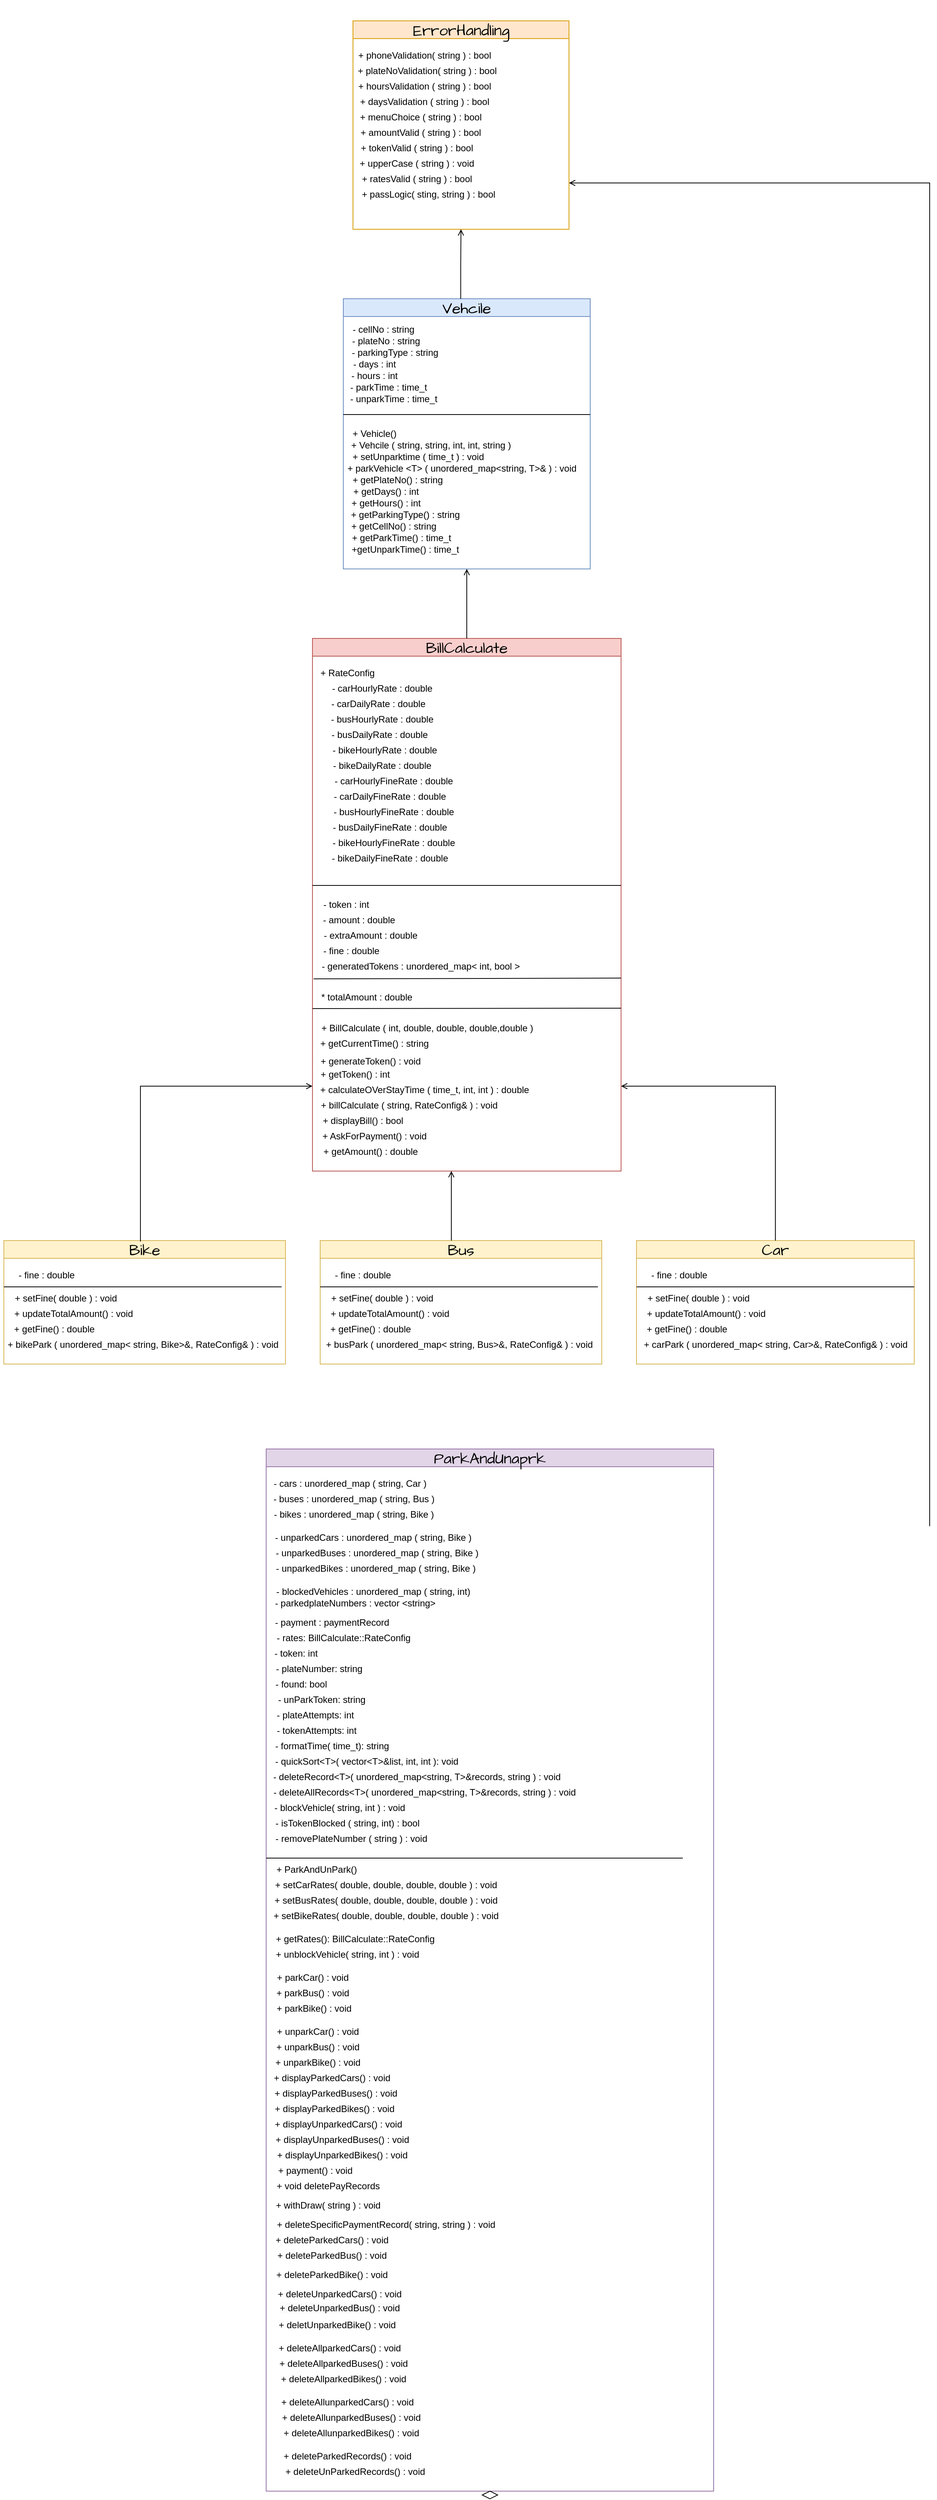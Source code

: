 <mxfile>
    <diagram id="oVIlP2WVnz6kb_MlFQTz" name="Page-1">
        <mxGraphModel dx="2259" dy="1738" grid="1" gridSize="10" guides="1" tooltips="1" connect="1" arrows="1" fold="1" page="1" pageScale="1" pageWidth="850" pageHeight="1100" math="0" shadow="0">
            <root>
                <object label="" id="0">
                    <mxCell/>
                </object>
                <mxCell id="1" parent="0"/>
                <mxCell id="10" value="&lt;h4&gt;&lt;span style=&quot;font-weight: normal;&quot;&gt;Vehcile&lt;/span&gt;&lt;/h4&gt;" style="swimlane;whiteSpace=wrap;html=1;hachureGap=4;fontFamily=Architects Daughter;fontSource=https%3A%2F%2Ffonts.googleapis.com%2Fcss%3Ffamily%3DArchitects%2BDaughter;fontSize=20;fillColor=#dae8fc;strokeColor=#6c8ebf;" parent="1" vertex="1">
                    <mxGeometry x="340" width="320" height="350" as="geometry">
                        <mxRectangle x="340" width="100" height="90" as="alternateBounds"/>
                    </mxGeometry>
                </mxCell>
                <mxCell id="11" value="&amp;nbsp;- cellNo : string" style="text;html=1;align=center;verticalAlign=middle;resizable=0;points=[];autosize=1;strokeColor=none;fillColor=none;" parent="10" vertex="1">
                    <mxGeometry x="-5" y="25" width="110" height="30" as="geometry"/>
                </mxCell>
                <mxCell id="13" value="- plateNo : string" style="text;html=1;align=center;verticalAlign=middle;resizable=0;points=[];autosize=1;strokeColor=none;fillColor=none;" parent="10" vertex="1">
                    <mxGeometry y="40" width="110" height="30" as="geometry"/>
                </mxCell>
                <mxCell id="14" value="&amp;nbsp;- parkingType : string" style="text;html=1;align=center;verticalAlign=middle;resizable=0;points=[];autosize=1;strokeColor=none;fillColor=none;" parent="10" vertex="1">
                    <mxGeometry x="-5" y="55" width="140" height="30" as="geometry"/>
                </mxCell>
                <mxCell id="15" value="- days : int" style="text;html=1;align=center;verticalAlign=middle;resizable=0;points=[];autosize=1;strokeColor=none;fillColor=none;" parent="10" vertex="1">
                    <mxGeometry y="70" width="80" height="30" as="geometry"/>
                </mxCell>
                <mxCell id="16" value="- hours : int" style="text;html=1;align=center;verticalAlign=middle;resizable=0;points=[];autosize=1;strokeColor=none;fillColor=none;" parent="10" vertex="1">
                    <mxGeometry y="85" width="80" height="30" as="geometry"/>
                </mxCell>
                <mxCell id="17" value="- parkTime : time_t&amp;nbsp;" style="text;html=1;align=center;verticalAlign=middle;resizable=0;points=[];autosize=1;strokeColor=none;fillColor=none;" parent="10" vertex="1">
                    <mxGeometry x="-5" y="100" width="130" height="30" as="geometry"/>
                </mxCell>
                <mxCell id="18" value="- unparkTime : time_t" style="text;html=1;align=center;verticalAlign=middle;resizable=0;points=[];autosize=1;strokeColor=none;fillColor=none;" parent="10" vertex="1">
                    <mxGeometry x="-5" y="115" width="140" height="30" as="geometry"/>
                </mxCell>
                <mxCell id="22" value="&amp;nbsp; &amp;nbsp;+ Vehcile ( string, string, int, int, string )&amp;nbsp;" style="text;html=1;align=center;verticalAlign=middle;resizable=0;points=[];autosize=1;strokeColor=none;fillColor=none;" parent="10" vertex="1">
                    <mxGeometry x="-10" y="175" width="240" height="30" as="geometry"/>
                </mxCell>
                <mxCell id="20" value="+ Vehicle()" style="text;html=1;align=center;verticalAlign=middle;resizable=0;points=[];autosize=1;strokeColor=none;fillColor=none;" parent="10" vertex="1">
                    <mxGeometry y="160" width="80" height="30" as="geometry"/>
                </mxCell>
                <mxCell id="24" value="&amp;nbsp; &amp;nbsp; + setUnparktime ( time_t ) : void" style="text;html=1;align=center;verticalAlign=middle;resizable=0;points=[];autosize=1;strokeColor=none;fillColor=none;" vertex="1" parent="10">
                    <mxGeometry x="-15" y="190" width="210" height="30" as="geometry"/>
                </mxCell>
                <mxCell id="25" value="+ parkVehicle &amp;lt;T&amp;gt; ( unordered_map&amp;lt;string, T&amp;gt;&amp;amp; ) : void&amp;nbsp;" style="text;html=1;align=center;verticalAlign=middle;resizable=0;points=[];autosize=1;strokeColor=none;fillColor=none;" vertex="1" parent="10">
                    <mxGeometry x="-5" y="205" width="320" height="30" as="geometry"/>
                </mxCell>
                <mxCell id="26" value="+ getPlateNo() : string" style="text;html=1;align=center;verticalAlign=middle;resizable=0;points=[];autosize=1;strokeColor=none;fillColor=none;" vertex="1" parent="10">
                    <mxGeometry y="220" width="140" height="30" as="geometry"/>
                </mxCell>
                <mxCell id="27" value="+ getDays() : int" style="text;html=1;align=center;verticalAlign=middle;resizable=0;points=[];autosize=1;strokeColor=none;fillColor=none;" vertex="1" parent="10">
                    <mxGeometry y="235" width="110" height="30" as="geometry"/>
                </mxCell>
                <mxCell id="28" value="+ getHours() : int" style="text;html=1;align=center;verticalAlign=middle;resizable=0;points=[];autosize=1;strokeColor=none;fillColor=none;" vertex="1" parent="10">
                    <mxGeometry y="250" width="110" height="30" as="geometry"/>
                </mxCell>
                <mxCell id="29" value="+ getParkingType() : string" style="text;html=1;align=center;verticalAlign=middle;resizable=0;points=[];autosize=1;strokeColor=none;fillColor=none;" vertex="1" parent="10">
                    <mxGeometry y="265" width="160" height="30" as="geometry"/>
                </mxCell>
                <mxCell id="30" value="+ getCellNo() : string" style="text;html=1;align=center;verticalAlign=middle;resizable=0;points=[];autosize=1;strokeColor=none;fillColor=none;" vertex="1" parent="10">
                    <mxGeometry y="280" width="130" height="30" as="geometry"/>
                </mxCell>
                <mxCell id="31" value="+ getParkTime() : time_t" style="text;html=1;align=center;verticalAlign=middle;resizable=0;points=[];autosize=1;strokeColor=none;fillColor=none;" vertex="1" parent="10">
                    <mxGeometry y="295" width="150" height="30" as="geometry"/>
                </mxCell>
                <mxCell id="32" value="+getUnparkTime() : time_t" style="text;html=1;align=center;verticalAlign=middle;resizable=0;points=[];autosize=1;strokeColor=none;fillColor=none;" vertex="1" parent="10">
                    <mxGeometry y="310" width="160" height="30" as="geometry"/>
                </mxCell>
                <mxCell id="23" value="" style="endArrow=none;html=1;" edge="1" parent="1">
                    <mxGeometry width="50" height="50" relative="1" as="geometry">
                        <mxPoint x="340" y="150" as="sourcePoint"/>
                        <mxPoint x="660" y="150" as="targetPoint"/>
                    </mxGeometry>
                </mxCell>
                <mxCell id="53" value="&lt;h4 style=&quot;border-color: var(--border-color); font-family: &amp;quot;Architects Daughter&amp;quot;; font-size: 20px;&quot;&gt;&lt;span style=&quot;border-color: var(--border-color); font-weight: normal;&quot;&gt;BillCalculate&lt;/span&gt;&lt;/h4&gt;" style="swimlane;whiteSpace=wrap;html=1;fillColor=#f8cecc;strokeColor=#b85450;" vertex="1" parent="1">
                    <mxGeometry x="300" y="440" width="400" height="690" as="geometry">
                        <mxRectangle x="300" y="440" width="140" height="30" as="alternateBounds"/>
                    </mxGeometry>
                </mxCell>
                <mxCell id="54" value="+ RateConfig" style="text;html=1;align=center;verticalAlign=middle;resizable=0;points=[];autosize=1;strokeColor=none;fillColor=none;" vertex="1" parent="53">
                    <mxGeometry y="30" width="90" height="30" as="geometry"/>
                </mxCell>
                <mxCell id="55" value="&amp;nbsp; &amp;nbsp;- carHourlyRate : double" style="text;html=1;align=center;verticalAlign=middle;resizable=0;points=[];autosize=1;strokeColor=none;fillColor=none;" vertex="1" parent="53">
                    <mxGeometry x="5" y="50" width="160" height="30" as="geometry"/>
                </mxCell>
                <mxCell id="56" value="- carDailyRate : double" style="text;html=1;align=center;verticalAlign=middle;resizable=0;points=[];autosize=1;strokeColor=none;fillColor=none;" vertex="1" parent="53">
                    <mxGeometry x="10" y="70" width="150" height="30" as="geometry"/>
                </mxCell>
                <mxCell id="58" value="- busHourlyRate : double" style="text;html=1;align=center;verticalAlign=middle;resizable=0;points=[];autosize=1;strokeColor=none;fillColor=none;" vertex="1" parent="53">
                    <mxGeometry x="10" y="90" width="160" height="30" as="geometry"/>
                </mxCell>
                <mxCell id="59" value="&amp;nbsp;- busDailyRate : double" style="text;html=1;align=center;verticalAlign=middle;resizable=0;points=[];autosize=1;strokeColor=none;fillColor=none;" vertex="1" parent="53">
                    <mxGeometry x="10" y="110" width="150" height="30" as="geometry"/>
                </mxCell>
                <mxCell id="60" value="- bikeDailyRate : double" style="text;html=1;align=center;verticalAlign=middle;resizable=0;points=[];autosize=1;strokeColor=none;fillColor=none;" vertex="1" parent="53">
                    <mxGeometry x="15" y="150" width="150" height="30" as="geometry"/>
                </mxCell>
                <mxCell id="61" value="&amp;nbsp; - bikeHourlyRate : double" style="text;html=1;align=center;verticalAlign=middle;resizable=0;points=[];autosize=1;strokeColor=none;fillColor=none;" vertex="1" parent="53">
                    <mxGeometry x="5" y="130" width="170" height="30" as="geometry"/>
                </mxCell>
                <mxCell id="62" value="- carHourlyFineRate : double" style="text;html=1;align=center;verticalAlign=middle;resizable=0;points=[];autosize=1;strokeColor=none;fillColor=none;" vertex="1" parent="53">
                    <mxGeometry x="15" y="170" width="180" height="30" as="geometry"/>
                </mxCell>
                <mxCell id="63" value="- carDailyFineRate : double" style="text;html=1;align=center;verticalAlign=middle;resizable=0;points=[];autosize=1;strokeColor=none;fillColor=none;" vertex="1" parent="53">
                    <mxGeometry x="15" y="190" width="170" height="30" as="geometry"/>
                </mxCell>
                <mxCell id="65" value="- busHourlyFineRate : double" style="text;html=1;align=center;verticalAlign=middle;resizable=0;points=[];autosize=1;strokeColor=none;fillColor=none;" vertex="1" parent="53">
                    <mxGeometry x="15" y="210" width="180" height="30" as="geometry"/>
                </mxCell>
                <mxCell id="66" value="- busDailyFineRate : double" style="text;html=1;align=center;verticalAlign=middle;resizable=0;points=[];autosize=1;strokeColor=none;fillColor=none;" vertex="1" parent="53">
                    <mxGeometry x="15" y="230" width="170" height="30" as="geometry"/>
                </mxCell>
                <mxCell id="67" value="- bikeHourlyFineRate : double" style="text;html=1;align=center;verticalAlign=middle;resizable=0;points=[];autosize=1;strokeColor=none;fillColor=none;" vertex="1" parent="53">
                    <mxGeometry x="15" y="250" width="180" height="30" as="geometry"/>
                </mxCell>
                <mxCell id="68" value="- bikeDailyFineRate : double" style="text;html=1;align=center;verticalAlign=middle;resizable=0;points=[];autosize=1;strokeColor=none;fillColor=none;" vertex="1" parent="53">
                    <mxGeometry x="15" y="270" width="170" height="30" as="geometry"/>
                </mxCell>
                <mxCell id="70" value="&amp;nbsp; - token : int" style="text;html=1;align=center;verticalAlign=middle;resizable=0;points=[];autosize=1;strokeColor=none;fillColor=none;" vertex="1" parent="53">
                    <mxGeometry x="-5" y="330" width="90" height="30" as="geometry"/>
                </mxCell>
                <mxCell id="71" value="- amount : double" style="text;html=1;align=center;verticalAlign=middle;resizable=0;points=[];autosize=1;strokeColor=none;fillColor=none;" vertex="1" parent="53">
                    <mxGeometry y="350" width="120" height="30" as="geometry"/>
                </mxCell>
                <mxCell id="72" value="- extraAmount : double" style="text;html=1;align=center;verticalAlign=middle;resizable=0;points=[];autosize=1;strokeColor=none;fillColor=none;" vertex="1" parent="53">
                    <mxGeometry x="5" y="370" width="140" height="30" as="geometry"/>
                </mxCell>
                <mxCell id="73" value="- fine : double" style="text;html=1;align=center;verticalAlign=middle;resizable=0;points=[];autosize=1;strokeColor=none;fillColor=none;" vertex="1" parent="53">
                    <mxGeometry y="390" width="100" height="30" as="geometry"/>
                </mxCell>
                <mxCell id="74" value="- generatedTokens : unordered_map&amp;lt; int, bool &amp;gt;" style="text;html=1;align=center;verticalAlign=middle;resizable=0;points=[];autosize=1;strokeColor=none;fillColor=none;" vertex="1" parent="53">
                    <mxGeometry y="410" width="280" height="30" as="geometry"/>
                </mxCell>
                <mxCell id="75" value="* totalAmount : double" style="text;html=1;align=center;verticalAlign=middle;resizable=0;points=[];autosize=1;strokeColor=none;fillColor=none;" vertex="1" parent="53">
                    <mxGeometry y="450" width="140" height="30" as="geometry"/>
                </mxCell>
                <mxCell id="78" value="+ BillCalculate ( int, double, double, double,double )&amp;nbsp;" style="text;html=1;align=center;verticalAlign=middle;resizable=0;points=[];autosize=1;strokeColor=none;fillColor=none;" vertex="1" parent="53">
                    <mxGeometry y="490" width="300" height="30" as="geometry"/>
                </mxCell>
                <mxCell id="79" value="+ getCurrentTime() : string" style="text;html=1;align=center;verticalAlign=middle;resizable=0;points=[];autosize=1;strokeColor=none;fillColor=none;" vertex="1" parent="53">
                    <mxGeometry y="510" width="160" height="30" as="geometry"/>
                </mxCell>
                <mxCell id="81" value="&lt;br&gt;+ generateToken() : void" style="text;html=1;align=center;verticalAlign=middle;resizable=0;points=[];autosize=1;strokeColor=none;fillColor=none;" vertex="1" parent="53">
                    <mxGeometry y="520" width="150" height="40" as="geometry"/>
                </mxCell>
                <mxCell id="82" value="+ getToken() : int" style="text;html=1;align=center;verticalAlign=middle;resizable=0;points=[];autosize=1;strokeColor=none;fillColor=none;" vertex="1" parent="53">
                    <mxGeometry y="550" width="110" height="30" as="geometry"/>
                </mxCell>
                <mxCell id="83" value="+ calculateOVerStayTime ( time_t, int, int ) : double" style="text;html=1;align=center;verticalAlign=middle;resizable=0;points=[];autosize=1;strokeColor=none;fillColor=none;" vertex="1" parent="53">
                    <mxGeometry y="570" width="290" height="30" as="geometry"/>
                </mxCell>
                <mxCell id="85" value="+ billCalculate ( string, RateConfig&amp;amp; ) : void" style="text;html=1;align=center;verticalAlign=middle;resizable=0;points=[];autosize=1;strokeColor=none;fillColor=none;" vertex="1" parent="53">
                    <mxGeometry y="590" width="250" height="30" as="geometry"/>
                </mxCell>
                <mxCell id="86" value="+ displayBill() : bool" style="text;html=1;align=center;verticalAlign=middle;resizable=0;points=[];autosize=1;strokeColor=none;fillColor=none;" vertex="1" parent="53">
                    <mxGeometry y="610" width="130" height="30" as="geometry"/>
                </mxCell>
                <mxCell id="87" value="+ AskForPayment() : void" style="text;html=1;align=center;verticalAlign=middle;resizable=0;points=[];autosize=1;strokeColor=none;fillColor=none;" vertex="1" parent="53">
                    <mxGeometry y="630" width="160" height="30" as="geometry"/>
                </mxCell>
                <mxCell id="88" value="+ getAmount() : double" style="text;html=1;align=center;verticalAlign=middle;resizable=0;points=[];autosize=1;strokeColor=none;fillColor=none;" vertex="1" parent="53">
                    <mxGeometry y="650" width="150" height="30" as="geometry"/>
                </mxCell>
                <mxCell id="69" value="" style="endArrow=none;html=1;" edge="1" parent="1">
                    <mxGeometry width="50" height="50" relative="1" as="geometry">
                        <mxPoint x="300" y="760" as="sourcePoint"/>
                        <mxPoint x="700" y="760" as="targetPoint"/>
                    </mxGeometry>
                </mxCell>
                <mxCell id="76" value="" style="endArrow=none;html=1;exitX=0.005;exitY=1.035;exitDx=0;exitDy=0;exitPerimeter=0;" edge="1" parent="1" source="74">
                    <mxGeometry width="50" height="50" relative="1" as="geometry">
                        <mxPoint x="530" y="800" as="sourcePoint"/>
                        <mxPoint x="700" y="880" as="targetPoint"/>
                    </mxGeometry>
                </mxCell>
                <mxCell id="77" value="" style="endArrow=none;html=1;exitX=0.001;exitY=0.982;exitDx=0;exitDy=0;exitPerimeter=0;" edge="1" parent="1" source="75">
                    <mxGeometry width="50" height="50" relative="1" as="geometry">
                        <mxPoint x="530" y="990" as="sourcePoint"/>
                        <mxPoint x="700" y="919" as="targetPoint"/>
                    </mxGeometry>
                </mxCell>
                <mxCell id="127" value="" style="endArrow=open;shadow=0;strokeWidth=1;rounded=0;endFill=1;edgeStyle=elbowEdgeStyle;elbow=vertical;entryX=0.5;entryY=1;entryDx=0;entryDy=0;" edge="1" parent="1" source="53" target="10">
                    <mxGeometry x="0.5" y="41" relative="1" as="geometry">
                        <mxPoint x="470.0" y="380.003" as="sourcePoint"/>
                        <mxPoint x="733.0" y="380.003" as="targetPoint"/>
                        <mxPoint x="-40" y="32" as="offset"/>
                    </mxGeometry>
                </mxCell>
                <mxCell id="128" value="" style="resizable=0;align=left;verticalAlign=bottom;labelBackgroundColor=none;fontSize=12;" connectable="0" vertex="1" parent="127">
                    <mxGeometry x="-1" relative="1" as="geometry">
                        <mxPoint y="4" as="offset"/>
                    </mxGeometry>
                </mxCell>
                <mxCell id="129" value="" style="resizable=0;align=right;verticalAlign=bottom;labelBackgroundColor=none;fontSize=12;" connectable="0" vertex="1" parent="127">
                    <mxGeometry x="1" relative="1" as="geometry">
                        <mxPoint x="-7" y="4" as="offset"/>
                    </mxGeometry>
                </mxCell>
                <mxCell id="131" value="&lt;h4 style=&quot;border-color: var(--border-color); font-family: &amp;quot;Architects Daughter&amp;quot;; font-size: 20px;&quot;&gt;&lt;span style=&quot;border-color: var(--border-color); font-weight: normal;&quot;&gt;Car&lt;/span&gt;&lt;/h4&gt;" style="swimlane;whiteSpace=wrap;html=1;fillColor=#fff2cc;strokeColor=#d6b656;" vertex="1" parent="1">
                    <mxGeometry x="720" y="1220" width="360" height="160" as="geometry">
                        <mxRectangle x="650" y="1240" width="80" height="90" as="alternateBounds"/>
                    </mxGeometry>
                </mxCell>
                <mxCell id="134" value="- fine : double" style="text;html=1;align=center;verticalAlign=middle;resizable=0;points=[];autosize=1;strokeColor=none;fillColor=none;" vertex="1" parent="131">
                    <mxGeometry x="5" y="30" width="100" height="30" as="geometry"/>
                </mxCell>
                <mxCell id="135" value="" style="endArrow=none;html=1;" edge="1" parent="131">
                    <mxGeometry width="50" height="50" relative="1" as="geometry">
                        <mxPoint y="60" as="sourcePoint"/>
                        <mxPoint x="360" y="60" as="targetPoint"/>
                    </mxGeometry>
                </mxCell>
                <mxCell id="136" value="+ setFine( double ) : void" style="text;html=1;align=center;verticalAlign=middle;resizable=0;points=[];autosize=1;strokeColor=none;fillColor=none;" vertex="1" parent="131">
                    <mxGeometry y="60" width="160" height="30" as="geometry"/>
                </mxCell>
                <mxCell id="139" value="+ updateTotalAmount() : void" style="text;html=1;align=center;verticalAlign=middle;resizable=0;points=[];autosize=1;strokeColor=none;fillColor=none;" vertex="1" parent="131">
                    <mxGeometry y="80" width="180" height="30" as="geometry"/>
                </mxCell>
                <mxCell id="140" value="+ getFine() : double" style="text;html=1;align=center;verticalAlign=middle;resizable=0;points=[];autosize=1;strokeColor=none;fillColor=none;" vertex="1" parent="131">
                    <mxGeometry y="100" width="130" height="30" as="geometry"/>
                </mxCell>
                <mxCell id="141" value="+ carPark ( unordered_map&amp;lt; string, Car&amp;gt;&amp;amp;, RateConfig&amp;amp; ) : void" style="text;html=1;align=center;verticalAlign=middle;resizable=0;points=[];autosize=1;strokeColor=none;fillColor=none;" vertex="1" parent="131">
                    <mxGeometry x="-5" y="120" width="370" height="30" as="geometry"/>
                </mxCell>
                <mxCell id="142" value="&lt;h4 style=&quot;border-color: var(--border-color); font-family: &amp;quot;Architects Daughter&amp;quot;; font-size: 20px;&quot;&gt;&lt;span style=&quot;border-color: var(--border-color); font-weight: normal;&quot;&gt;Bike&lt;/span&gt;&lt;/h4&gt;" style="swimlane;whiteSpace=wrap;html=1;fillColor=#fff2cc;strokeColor=#d6b656;" vertex="1" parent="1">
                    <mxGeometry x="-100" y="1220" width="365" height="160" as="geometry">
                        <mxRectangle x="650" y="1240" width="80" height="90" as="alternateBounds"/>
                    </mxGeometry>
                </mxCell>
                <mxCell id="143" value="- fine : double" style="text;html=1;align=center;verticalAlign=middle;resizable=0;points=[];autosize=1;strokeColor=none;fillColor=none;" vertex="1" parent="142">
                    <mxGeometry x="5" y="30" width="100" height="30" as="geometry"/>
                </mxCell>
                <mxCell id="144" value="" style="endArrow=none;html=1;" edge="1" parent="142">
                    <mxGeometry width="50" height="50" relative="1" as="geometry">
                        <mxPoint y="60" as="sourcePoint"/>
                        <mxPoint x="360" y="60" as="targetPoint"/>
                    </mxGeometry>
                </mxCell>
                <mxCell id="145" value="+ setFine( double ) : void" style="text;html=1;align=center;verticalAlign=middle;resizable=0;points=[];autosize=1;strokeColor=none;fillColor=none;" vertex="1" parent="142">
                    <mxGeometry y="60" width="160" height="30" as="geometry"/>
                </mxCell>
                <mxCell id="146" value="+ updateTotalAmount() : void" style="text;html=1;align=center;verticalAlign=middle;resizable=0;points=[];autosize=1;strokeColor=none;fillColor=none;" vertex="1" parent="142">
                    <mxGeometry y="80" width="180" height="30" as="geometry"/>
                </mxCell>
                <mxCell id="147" value="+ getFine() : double" style="text;html=1;align=center;verticalAlign=middle;resizable=0;points=[];autosize=1;strokeColor=none;fillColor=none;" vertex="1" parent="142">
                    <mxGeometry y="100" width="130" height="30" as="geometry"/>
                </mxCell>
                <mxCell id="148" value="+ bikePark ( unordered_map&amp;lt; string, Bike&amp;gt;&amp;amp;, RateConfig&amp;amp; ) : void" style="text;html=1;align=center;verticalAlign=middle;resizable=0;points=[];autosize=1;strokeColor=none;fillColor=none;" vertex="1" parent="142">
                    <mxGeometry x="-5" y="120" width="370" height="30" as="geometry"/>
                </mxCell>
                <mxCell id="149" value="&lt;h4 style=&quot;border-color: var(--border-color); font-family: &amp;quot;Architects Daughter&amp;quot;; font-size: 20px;&quot;&gt;&lt;span style=&quot;border-color: var(--border-color); font-weight: normal;&quot;&gt;Bus&lt;/span&gt;&lt;/h4&gt;" style="swimlane;whiteSpace=wrap;html=1;fillColor=#fff2cc;strokeColor=#d6b656;" vertex="1" parent="1">
                    <mxGeometry x="310" y="1220" width="365" height="160" as="geometry">
                        <mxRectangle x="650" y="1240" width="80" height="90" as="alternateBounds"/>
                    </mxGeometry>
                </mxCell>
                <mxCell id="150" value="- fine : double" style="text;html=1;align=center;verticalAlign=middle;resizable=0;points=[];autosize=1;strokeColor=none;fillColor=none;" vertex="1" parent="149">
                    <mxGeometry x="5" y="30" width="100" height="30" as="geometry"/>
                </mxCell>
                <mxCell id="151" value="" style="endArrow=none;html=1;" edge="1" parent="149">
                    <mxGeometry width="50" height="50" relative="1" as="geometry">
                        <mxPoint y="60" as="sourcePoint"/>
                        <mxPoint x="360" y="60" as="targetPoint"/>
                    </mxGeometry>
                </mxCell>
                <mxCell id="152" value="+ setFine( double ) : void" style="text;html=1;align=center;verticalAlign=middle;resizable=0;points=[];autosize=1;strokeColor=none;fillColor=none;" vertex="1" parent="149">
                    <mxGeometry y="60" width="160" height="30" as="geometry"/>
                </mxCell>
                <mxCell id="153" value="+ updateTotalAmount() : void" style="text;html=1;align=center;verticalAlign=middle;resizable=0;points=[];autosize=1;strokeColor=none;fillColor=none;" vertex="1" parent="149">
                    <mxGeometry y="80" width="180" height="30" as="geometry"/>
                </mxCell>
                <mxCell id="154" value="+ getFine() : double" style="text;html=1;align=center;verticalAlign=middle;resizable=0;points=[];autosize=1;strokeColor=none;fillColor=none;" vertex="1" parent="149">
                    <mxGeometry y="100" width="130" height="30" as="geometry"/>
                </mxCell>
                <mxCell id="155" value="+ busPark ( unordered_map&amp;lt; string, Bus&amp;gt;&amp;amp;, RateConfig&amp;amp; ) : void" style="text;html=1;align=center;verticalAlign=middle;resizable=0;points=[];autosize=1;strokeColor=none;fillColor=none;" vertex="1" parent="149">
                    <mxGeometry x="-5" y="120" width="370" height="30" as="geometry"/>
                </mxCell>
                <mxCell id="156" value="" style="endArrow=open;shadow=0;strokeWidth=1;rounded=0;endFill=1;edgeStyle=elbowEdgeStyle;elbow=vertical;exitX=0.5;exitY=0;exitDx=0;exitDy=0;" edge="1" parent="1" source="131">
                    <mxGeometry x="0.5" y="41" relative="1" as="geometry">
                        <mxPoint x="780" y="1140" as="sourcePoint"/>
                        <mxPoint x="700" y="1020" as="targetPoint"/>
                        <mxPoint x="-40" y="32" as="offset"/>
                        <Array as="points">
                            <mxPoint x="820" y="1020"/>
                        </Array>
                    </mxGeometry>
                </mxCell>
                <mxCell id="157" value="" style="resizable=0;align=left;verticalAlign=bottom;labelBackgroundColor=none;fontSize=12;" connectable="0" vertex="1" parent="156">
                    <mxGeometry x="-1" relative="1" as="geometry">
                        <mxPoint y="4" as="offset"/>
                    </mxGeometry>
                </mxCell>
                <mxCell id="158" value="" style="resizable=0;align=right;verticalAlign=bottom;labelBackgroundColor=none;fontSize=12;" connectable="0" vertex="1" parent="156">
                    <mxGeometry x="1" relative="1" as="geometry">
                        <mxPoint x="-7" y="4" as="offset"/>
                    </mxGeometry>
                </mxCell>
                <mxCell id="159" value="" style="endArrow=open;shadow=0;strokeWidth=1;rounded=0;endFill=1;edgeStyle=elbowEdgeStyle;elbow=vertical;entryX=0;entryY=0.333;entryDx=0;entryDy=0;entryPerimeter=0;exitX=0.485;exitY=0.008;exitDx=0;exitDy=0;exitPerimeter=0;" edge="1" parent="1" source="142" target="83">
                    <mxGeometry x="0.5" y="41" relative="1" as="geometry">
                        <mxPoint x="82.16" y="1120" as="sourcePoint"/>
                        <mxPoint x="200" y="1020" as="targetPoint"/>
                        <mxPoint x="-40" y="32" as="offset"/>
                        <Array as="points">
                            <mxPoint x="80" y="1020"/>
                        </Array>
                    </mxGeometry>
                </mxCell>
                <mxCell id="160" value="" style="resizable=0;align=left;verticalAlign=bottom;labelBackgroundColor=none;fontSize=12;" connectable="0" vertex="1" parent="159">
                    <mxGeometry x="-1" relative="1" as="geometry">
                        <mxPoint y="4" as="offset"/>
                    </mxGeometry>
                </mxCell>
                <mxCell id="161" value="" style="resizable=0;align=right;verticalAlign=bottom;labelBackgroundColor=none;fontSize=12;" connectable="0" vertex="1" parent="159">
                    <mxGeometry x="1" relative="1" as="geometry">
                        <mxPoint x="-7" y="4" as="offset"/>
                    </mxGeometry>
                </mxCell>
                <mxCell id="162" value="" style="endArrow=open;shadow=0;strokeWidth=1;rounded=0;endFill=1;edgeStyle=elbowEdgeStyle;elbow=vertical;entryX=0.5;entryY=1;entryDx=0;entryDy=0;" edge="1" parent="1">
                    <mxGeometry x="0.5" y="41" relative="1" as="geometry">
                        <mxPoint x="480" y="1220" as="sourcePoint"/>
                        <mxPoint x="480" y="1130" as="targetPoint"/>
                        <mxPoint x="-40" y="32" as="offset"/>
                    </mxGeometry>
                </mxCell>
                <mxCell id="163" value="" style="resizable=0;align=left;verticalAlign=bottom;labelBackgroundColor=none;fontSize=12;" connectable="0" vertex="1" parent="162">
                    <mxGeometry x="-1" relative="1" as="geometry">
                        <mxPoint y="4" as="offset"/>
                    </mxGeometry>
                </mxCell>
                <mxCell id="164" value="" style="resizable=0;align=right;verticalAlign=bottom;labelBackgroundColor=none;fontSize=12;" connectable="0" vertex="1" parent="162">
                    <mxGeometry x="1" relative="1" as="geometry">
                        <mxPoint x="-7" y="4" as="offset"/>
                    </mxGeometry>
                </mxCell>
                <mxCell id="165" value="&lt;h4 style=&quot;border-color: var(--border-color); font-family: &amp;quot;Architects Daughter&amp;quot;; font-size: 20px;&quot;&gt;&lt;span style=&quot;border-color: var(--border-color); font-weight: normal;&quot;&gt;ErrorHandling&lt;/span&gt;&lt;/h4&gt;" style="swimlane;whiteSpace=wrap;html=1;fillColor=#ffe6cc;strokeColor=#d79b00;" vertex="1" parent="1">
                    <mxGeometry x="352.5" y="-360" width="280" height="270" as="geometry"/>
                </mxCell>
                <mxCell id="169" value="+ phoneValidation( string ) : bool" style="text;html=1;align=center;verticalAlign=middle;resizable=0;points=[];autosize=1;strokeColor=none;fillColor=none;" vertex="1" parent="165">
                    <mxGeometry x="-7.5" y="30" width="200" height="30" as="geometry"/>
                </mxCell>
                <mxCell id="170" value="+ plateNoValidation( string ) : bool&amp;nbsp;" style="text;html=1;align=center;verticalAlign=middle;resizable=0;points=[];autosize=1;strokeColor=none;fillColor=none;" vertex="1" parent="165">
                    <mxGeometry x="-7.5" y="50" width="210" height="30" as="geometry"/>
                </mxCell>
                <mxCell id="171" value="+ hoursValidation ( string ) : bool" style="text;html=1;align=center;verticalAlign=middle;resizable=0;points=[];autosize=1;strokeColor=none;fillColor=none;" vertex="1" parent="165">
                    <mxGeometry x="-7.5" y="70" width="200" height="30" as="geometry"/>
                </mxCell>
                <mxCell id="172" value="+ daysValidation ( string ) : bool" style="text;html=1;align=center;verticalAlign=middle;resizable=0;points=[];autosize=1;strokeColor=none;fillColor=none;" vertex="1" parent="165">
                    <mxGeometry x="-2.5" y="90" width="190" height="30" as="geometry"/>
                </mxCell>
                <mxCell id="173" value="+ menuChoice ( string ) : bool" style="text;html=1;align=center;verticalAlign=middle;resizable=0;points=[];autosize=1;strokeColor=none;fillColor=none;" vertex="1" parent="165">
                    <mxGeometry x="-2.5" y="110" width="180" height="30" as="geometry"/>
                </mxCell>
                <mxCell id="174" value="+ amountValid ( string ) : bool" style="text;html=1;align=center;verticalAlign=middle;resizable=0;points=[];autosize=1;strokeColor=none;fillColor=none;" vertex="1" parent="165">
                    <mxGeometry x="-2.5" y="130" width="180" height="30" as="geometry"/>
                </mxCell>
                <mxCell id="175" value="+ tokenValid ( string ) : bool" style="text;html=1;align=center;verticalAlign=middle;resizable=0;points=[];autosize=1;strokeColor=none;fillColor=none;" vertex="1" parent="165">
                    <mxGeometry x="-2.5" y="150" width="170" height="30" as="geometry"/>
                </mxCell>
                <mxCell id="176" value="+ upperCase ( string ) : void" style="text;html=1;align=center;verticalAlign=middle;resizable=0;points=[];autosize=1;strokeColor=none;fillColor=none;" vertex="1" parent="165">
                    <mxGeometry x="-2.5" y="170" width="170" height="30" as="geometry"/>
                </mxCell>
                <mxCell id="177" value="+ ratesValid ( string ) : bool" style="text;html=1;align=center;verticalAlign=middle;resizable=0;points=[];autosize=1;strokeColor=none;fillColor=none;" vertex="1" parent="165">
                    <mxGeometry x="-2.5" y="190" width="170" height="30" as="geometry"/>
                </mxCell>
                <mxCell id="178" value="+ passLogic( sting, string ) : bool" style="text;html=1;align=center;verticalAlign=middle;resizable=0;points=[];autosize=1;strokeColor=none;fillColor=none;" vertex="1" parent="165">
                    <mxGeometry x="-2.5" y="210" width="200" height="30" as="geometry"/>
                </mxCell>
                <mxCell id="166" value="" style="endArrow=open;shadow=0;strokeWidth=1;rounded=0;endFill=1;edgeStyle=elbowEdgeStyle;elbow=vertical;entryX=0.5;entryY=1;entryDx=0;entryDy=0;" edge="1" parent="1" target="165">
                    <mxGeometry x="0.5" y="41" relative="1" as="geometry">
                        <mxPoint x="492.16" as="sourcePoint"/>
                        <mxPoint x="492" y="-140" as="targetPoint"/>
                        <mxPoint x="-40" y="32" as="offset"/>
                    </mxGeometry>
                </mxCell>
                <mxCell id="167" value="" style="resizable=0;align=left;verticalAlign=bottom;labelBackgroundColor=none;fontSize=12;" connectable="0" vertex="1" parent="166">
                    <mxGeometry x="-1" relative="1" as="geometry">
                        <mxPoint y="4" as="offset"/>
                    </mxGeometry>
                </mxCell>
                <mxCell id="168" value="" style="resizable=0;align=right;verticalAlign=bottom;labelBackgroundColor=none;fontSize=12;" connectable="0" vertex="1" parent="166">
                    <mxGeometry x="1" relative="1" as="geometry">
                        <mxPoint x="-7" y="4" as="offset"/>
                    </mxGeometry>
                </mxCell>
                <mxCell id="179" value="&lt;h4 style=&quot;border-color: var(--border-color); font-family: &amp;quot;Architects Daughter&amp;quot;; font-size: 20px;&quot;&gt;&lt;span style=&quot;font-weight: 400;&quot;&gt;ParkAndUnaprk&lt;/span&gt;&lt;/h4&gt;" style="swimlane;whiteSpace=wrap;html=1;fillColor=#e1d5e7;strokeColor=#9673a6;" vertex="1" parent="1">
                    <mxGeometry x="240" y="1490" width="580" height="1350" as="geometry"/>
                </mxCell>
                <mxCell id="180" value="- cars : unordered_map ( string, Car )&amp;nbsp;" style="text;html=1;align=center;verticalAlign=middle;resizable=0;points=[];autosize=1;strokeColor=none;fillColor=none;" vertex="1" parent="179">
                    <mxGeometry y="30" width="220" height="30" as="geometry"/>
                </mxCell>
                <mxCell id="181" value="- buses : unordered_map ( string, Bus )&amp;nbsp;" style="text;html=1;align=center;verticalAlign=middle;resizable=0;points=[];autosize=1;strokeColor=none;fillColor=none;" vertex="1" parent="179">
                    <mxGeometry x="-5" y="50" width="240" height="30" as="geometry"/>
                </mxCell>
                <mxCell id="182" value="- bikes : unordered_map ( string, Bike )&amp;nbsp;" style="text;html=1;align=center;verticalAlign=middle;resizable=0;points=[];autosize=1;strokeColor=none;fillColor=none;" vertex="1" parent="179">
                    <mxGeometry y="70" width="230" height="30" as="geometry"/>
                </mxCell>
                <mxCell id="183" value="- unparkedCars : unordered_map ( string, Bike )&amp;nbsp;" style="text;html=1;align=center;verticalAlign=middle;resizable=0;points=[];autosize=1;strokeColor=none;fillColor=none;" vertex="1" parent="179">
                    <mxGeometry y="100" width="280" height="30" as="geometry"/>
                </mxCell>
                <mxCell id="184" value="&amp;nbsp; &amp;nbsp;- unparkedBuses : unordered_map ( string, Bike )&amp;nbsp;" style="text;html=1;align=center;verticalAlign=middle;resizable=0;points=[];autosize=1;strokeColor=none;fillColor=none;" vertex="1" parent="179">
                    <mxGeometry x="-10" y="120" width="300" height="30" as="geometry"/>
                </mxCell>
                <mxCell id="185" value="&amp;nbsp; - unparkedBikes : unordered_map ( string, Bike )&amp;nbsp;" style="text;html=1;align=center;verticalAlign=middle;resizable=0;points=[];autosize=1;strokeColor=none;fillColor=none;" vertex="1" parent="179">
                    <mxGeometry x="-5" y="140" width="290" height="30" as="geometry"/>
                </mxCell>
                <mxCell id="186" value="- blockedVehicles : unordered_map ( string, int)&amp;nbsp;" style="text;html=1;align=center;verticalAlign=middle;resizable=0;points=[];autosize=1;strokeColor=none;fillColor=none;" vertex="1" parent="179">
                    <mxGeometry y="170" width="280" height="30" as="geometry"/>
                </mxCell>
                <mxCell id="187" value="- parkedplateNumbers : vector &amp;lt;string&amp;gt;&lt;br&gt;" style="text;html=1;align=center;verticalAlign=middle;resizable=0;points=[];autosize=1;strokeColor=none;fillColor=none;" vertex="1" parent="179">
                    <mxGeometry y="185" width="230" height="30" as="geometry"/>
                </mxCell>
                <mxCell id="188" value="- payment : paymentRecord" style="text;html=1;align=center;verticalAlign=middle;resizable=0;points=[];autosize=1;strokeColor=none;fillColor=none;" vertex="1" parent="179">
                    <mxGeometry y="210" width="170" height="30" as="geometry"/>
                </mxCell>
                <mxCell id="189" value="- rates: BillCalculate::RateConfig " style="text;html=1;align=center;verticalAlign=middle;resizable=0;points=[];autosize=1;strokeColor=none;fillColor=none;" vertex="1" parent="179">
                    <mxGeometry y="230" width="200" height="30" as="geometry"/>
                </mxCell>
                <mxCell id="190" value="- token: int&amp;nbsp;" style="text;html=1;align=center;verticalAlign=middle;resizable=0;points=[];autosize=1;strokeColor=none;fillColor=none;" vertex="1" parent="179">
                    <mxGeometry y="250" width="80" height="30" as="geometry"/>
                </mxCell>
                <mxCell id="191" value="&amp;nbsp; - plateNumber: string " style="text;html=1;align=center;verticalAlign=middle;resizable=0;points=[];autosize=1;strokeColor=none;fillColor=none;" vertex="1" parent="179">
                    <mxGeometry x="-5" y="270" width="140" height="30" as="geometry"/>
                </mxCell>
                <mxCell id="192" value="- found: bool " style="text;html=1;align=center;verticalAlign=middle;resizable=0;points=[];autosize=1;strokeColor=none;fillColor=none;" vertex="1" parent="179">
                    <mxGeometry y="290" width="90" height="30" as="geometry"/>
                </mxCell>
                <mxCell id="193" value="&amp;nbsp;- unParkToken: string " style="text;html=1;align=center;verticalAlign=middle;resizable=0;points=[];autosize=1;strokeColor=none;fillColor=none;" vertex="1" parent="179">
                    <mxGeometry y="310" width="140" height="30" as="geometry"/>
                </mxCell>
                <mxCell id="194" value="&amp;nbsp; - plateAttempts: int" style="text;html=1;align=center;verticalAlign=middle;resizable=0;points=[];autosize=1;strokeColor=none;fillColor=none;" vertex="1" parent="179">
                    <mxGeometry x="-5" y="330" width="130" height="30" as="geometry"/>
                </mxCell>
                <mxCell id="195" value="- tokenAttempts: int  " style="text;html=1;align=center;verticalAlign=middle;resizable=0;points=[];autosize=1;strokeColor=none;fillColor=none;" vertex="1" parent="179">
                    <mxGeometry y="350" width="130" height="30" as="geometry"/>
                </mxCell>
                <mxCell id="197" value="- formatTime( time_t): string" style="text;html=1;align=center;verticalAlign=middle;resizable=0;points=[];autosize=1;strokeColor=none;fillColor=none;" vertex="1" parent="179">
                    <mxGeometry y="370" width="170" height="30" as="geometry"/>
                </mxCell>
                <mxCell id="198" value="- quickSort&amp;lt;T&amp;gt;( vector&amp;lt;T&amp;gt;&amp;amp;list, int, int ): void" style="text;html=1;align=center;verticalAlign=middle;resizable=0;points=[];autosize=1;strokeColor=none;fillColor=none;" vertex="1" parent="179">
                    <mxGeometry y="390" width="260" height="30" as="geometry"/>
                </mxCell>
                <mxCell id="200" value="- deleteRecord&amp;lt;T&amp;gt;( unordered_map&amp;lt;string, T&amp;gt;&amp;amp;records, string ) : void" style="text;html=1;align=center;verticalAlign=middle;resizable=0;points=[];autosize=1;strokeColor=none;fillColor=none;" vertex="1" parent="179">
                    <mxGeometry x="-5" y="410" width="400" height="30" as="geometry"/>
                </mxCell>
                <mxCell id="201" value="- deleteAllRecords&amp;lt;T&amp;gt;( unordered_map&amp;lt;string, T&amp;gt;&amp;amp;records, string ) : void" style="text;html=1;align=center;verticalAlign=middle;resizable=0;points=[];autosize=1;strokeColor=none;fillColor=none;" vertex="1" parent="179">
                    <mxGeometry x="-5" y="430" width="420" height="30" as="geometry"/>
                </mxCell>
                <mxCell id="202" value="- blockVehicle( string, int ) : void" style="text;html=1;align=center;verticalAlign=middle;resizable=0;points=[];autosize=1;strokeColor=none;fillColor=none;" vertex="1" parent="179">
                    <mxGeometry y="450" width="190" height="30" as="geometry"/>
                </mxCell>
                <mxCell id="203" value="- isTokenBlocked ( string, int) : bool" style="text;html=1;align=center;verticalAlign=middle;resizable=0;points=[];autosize=1;strokeColor=none;fillColor=none;" vertex="1" parent="179">
                    <mxGeometry y="470" width="210" height="30" as="geometry"/>
                </mxCell>
                <mxCell id="204" value="- removePlateNumber ( string ) : void" style="text;html=1;align=center;verticalAlign=middle;resizable=0;points=[];autosize=1;strokeColor=none;fillColor=none;" vertex="1" parent="179">
                    <mxGeometry y="490" width="220" height="30" as="geometry"/>
                </mxCell>
                <mxCell id="206" value="+ ParkAndUnPark()" style="text;html=1;align=center;verticalAlign=middle;resizable=0;points=[];autosize=1;strokeColor=none;fillColor=none;" vertex="1" parent="179">
                    <mxGeometry y="530" width="130" height="30" as="geometry"/>
                </mxCell>
                <mxCell id="207" value="+ setCarRates( double, double, double, double ) : void" style="text;html=1;align=center;verticalAlign=middle;resizable=0;points=[];autosize=1;strokeColor=none;fillColor=none;" vertex="1" parent="179">
                    <mxGeometry y="550" width="310" height="30" as="geometry"/>
                </mxCell>
                <mxCell id="208" value="+ setBusRates( double, double, double, double ) : void" style="text;html=1;align=center;verticalAlign=middle;resizable=0;points=[];autosize=1;strokeColor=none;fillColor=none;" vertex="1" parent="179">
                    <mxGeometry y="570" width="310" height="30" as="geometry"/>
                </mxCell>
                <mxCell id="209" value="+ setBikeRates( double, double, double, double ) : void" style="text;html=1;align=center;verticalAlign=middle;resizable=0;points=[];autosize=1;strokeColor=none;fillColor=none;" vertex="1" parent="179">
                    <mxGeometry x="-5" y="590" width="320" height="30" as="geometry"/>
                </mxCell>
                <mxCell id="210" value="+ getRates(): BillCalculate::RateConfig" style="text;html=1;align=center;verticalAlign=middle;resizable=0;points=[];autosize=1;strokeColor=none;fillColor=none;" vertex="1" parent="179">
                    <mxGeometry y="620" width="230" height="30" as="geometry"/>
                </mxCell>
                <mxCell id="211" value="+ unblockVehicle( string, int ) : void" style="text;html=1;align=center;verticalAlign=middle;resizable=0;points=[];autosize=1;strokeColor=none;fillColor=none;" vertex="1" parent="179">
                    <mxGeometry y="640" width="210" height="30" as="geometry"/>
                </mxCell>
                <mxCell id="212" value="+ parkCar() : void" style="text;html=1;align=center;verticalAlign=middle;resizable=0;points=[];autosize=1;strokeColor=none;fillColor=none;" vertex="1" parent="179">
                    <mxGeometry y="670" width="120" height="30" as="geometry"/>
                </mxCell>
                <mxCell id="213" value="+ parkBus() : void" style="text;html=1;align=center;verticalAlign=middle;resizable=0;points=[];autosize=1;strokeColor=none;fillColor=none;" vertex="1" parent="179">
                    <mxGeometry y="690" width="120" height="30" as="geometry"/>
                </mxCell>
                <mxCell id="214" value="&amp;nbsp;+ parkBike() : void" style="text;html=1;align=center;verticalAlign=middle;resizable=0;points=[];autosize=1;strokeColor=none;fillColor=none;" vertex="1" parent="179">
                    <mxGeometry y="710" width="120" height="30" as="geometry"/>
                </mxCell>
                <mxCell id="215" value="&amp;nbsp;+ unparkCar() : void" style="text;html=1;align=center;verticalAlign=middle;resizable=0;points=[];autosize=1;strokeColor=none;fillColor=none;" vertex="1" parent="179">
                    <mxGeometry y="740" width="130" height="30" as="geometry"/>
                </mxCell>
                <mxCell id="217" value="&amp;nbsp;+ unparkBus() : void" style="text;html=1;align=center;verticalAlign=middle;resizable=0;points=[];autosize=1;strokeColor=none;fillColor=none;" vertex="1" parent="179">
                    <mxGeometry y="760" width="130" height="30" as="geometry"/>
                </mxCell>
                <mxCell id="218" value="&amp;nbsp;+ unparkBike() : void" style="text;html=1;align=center;verticalAlign=middle;resizable=0;points=[];autosize=1;strokeColor=none;fillColor=none;" vertex="1" parent="179">
                    <mxGeometry x="-5" y="780" width="140" height="30" as="geometry"/>
                </mxCell>
                <mxCell id="219" value="+ displayParkedCars() : void" style="text;html=1;align=center;verticalAlign=middle;resizable=0;points=[];autosize=1;strokeColor=none;fillColor=none;" vertex="1" parent="179">
                    <mxGeometry y="800" width="170" height="30" as="geometry"/>
                </mxCell>
                <mxCell id="220" value="&amp;nbsp;+ displayParkedBuses() : void&amp;nbsp;" style="text;html=1;align=center;verticalAlign=middle;resizable=0;points=[];autosize=1;strokeColor=none;fillColor=none;" vertex="1" parent="179">
                    <mxGeometry x="-5" y="820" width="190" height="30" as="geometry"/>
                </mxCell>
                <mxCell id="221" value="+ displayParkedBikes() : void&amp;nbsp;" style="text;html=1;align=center;verticalAlign=middle;resizable=0;points=[];autosize=1;strokeColor=none;fillColor=none;" vertex="1" parent="179">
                    <mxGeometry y="840" width="180" height="30" as="geometry"/>
                </mxCell>
                <mxCell id="222" value="+ displayUnparkedCars() : void&amp;nbsp;" style="text;html=1;align=center;verticalAlign=middle;resizable=0;points=[];autosize=1;strokeColor=none;fillColor=none;" vertex="1" parent="179">
                    <mxGeometry y="860" width="190" height="30" as="geometry"/>
                </mxCell>
                <mxCell id="224" value="+ displayUnparkedBuses() : void&amp;nbsp;" style="text;html=1;align=center;verticalAlign=middle;resizable=0;points=[];autosize=1;strokeColor=none;fillColor=none;" vertex="1" parent="179">
                    <mxGeometry y="880" width="200" height="30" as="geometry"/>
                </mxCell>
                <mxCell id="225" value="+ displayUnparkedBikes() : void&amp;nbsp;" style="text;html=1;align=center;verticalAlign=middle;resizable=0;points=[];autosize=1;strokeColor=none;fillColor=none;" vertex="1" parent="179">
                    <mxGeometry y="900" width="200" height="30" as="geometry"/>
                </mxCell>
                <mxCell id="226" value="+ payment() : void&amp;nbsp;" style="text;html=1;align=center;verticalAlign=middle;resizable=0;points=[];autosize=1;strokeColor=none;fillColor=none;" vertex="1" parent="179">
                    <mxGeometry x="5" y="920" width="120" height="30" as="geometry"/>
                </mxCell>
                <mxCell id="227" value="+ void deletePayRecords" style="text;html=1;align=center;verticalAlign=middle;resizable=0;points=[];autosize=1;strokeColor=none;fillColor=none;" vertex="1" parent="179">
                    <mxGeometry y="940" width="160" height="30" as="geometry"/>
                </mxCell>
                <mxCell id="228" value="+ withDraw( string ) : void" style="text;html=1;align=center;verticalAlign=middle;resizable=0;points=[];autosize=1;strokeColor=none;fillColor=none;" vertex="1" parent="179">
                    <mxGeometry y="965" width="160" height="30" as="geometry"/>
                </mxCell>
                <mxCell id="229" value="+ deleteSpecificPaymentRecord( string, string ) : void" style="text;html=1;align=center;verticalAlign=middle;resizable=0;points=[];autosize=1;strokeColor=none;fillColor=none;" vertex="1" parent="179">
                    <mxGeometry y="990" width="310" height="30" as="geometry"/>
                </mxCell>
                <mxCell id="230" value="+ deleteParkedCars() : void" style="text;html=1;align=center;verticalAlign=middle;resizable=0;points=[];autosize=1;strokeColor=none;fillColor=none;" vertex="1" parent="179">
                    <mxGeometry y="1010" width="170" height="30" as="geometry"/>
                </mxCell>
                <mxCell id="231" value="&amp;nbsp; &amp;nbsp;+ deleteParkedBus() : void" style="text;html=1;align=center;verticalAlign=middle;resizable=0;points=[];autosize=1;strokeColor=none;fillColor=none;" vertex="1" parent="179">
                    <mxGeometry x="-10" y="1030" width="180" height="30" as="geometry"/>
                </mxCell>
                <mxCell id="232" value="&amp;nbsp; &amp;nbsp;+ deleteParkedBike() : void" style="text;html=1;align=center;verticalAlign=middle;resizable=0;points=[];autosize=1;strokeColor=none;fillColor=none;" vertex="1" parent="179">
                    <mxGeometry x="-10" y="1055" width="180" height="30" as="geometry"/>
                </mxCell>
                <mxCell id="233" value="+ deleteUnparkedCars() : void" style="text;html=1;align=center;verticalAlign=middle;resizable=0;points=[];autosize=1;strokeColor=none;fillColor=none;" vertex="1" parent="179">
                    <mxGeometry x="5" y="1080" width="180" height="30" as="geometry"/>
                </mxCell>
                <mxCell id="234" value="&lt;br&gt;&lt;span style=&quot;color: rgb(0, 0, 0); font-family: Helvetica; font-size: 12px; font-style: normal; font-variant-ligatures: normal; font-variant-caps: normal; font-weight: 400; letter-spacing: normal; orphans: 2; text-align: center; text-indent: 0px; text-transform: none; widows: 2; word-spacing: 0px; -webkit-text-stroke-width: 0px; background-color: rgb(251, 251, 251); text-decoration-thickness: initial; text-decoration-style: initial; text-decoration-color: initial; float: none; display: inline !important;&quot;&gt;+ deleteUnparkedBus() : void&lt;/span&gt;" style="text;html=1;align=center;verticalAlign=middle;resizable=0;points=[];autosize=1;strokeColor=none;fillColor=none;" vertex="1" parent="179">
                    <mxGeometry x="5" y="1085" width="180" height="40" as="geometry"/>
                </mxCell>
                <mxCell id="235" value="&amp;nbsp;+ deletUnparkedBike() : void" style="text;html=1;align=center;verticalAlign=middle;resizable=0;points=[];autosize=1;strokeColor=none;fillColor=none;" vertex="1" parent="179">
                    <mxGeometry y="1120" width="180" height="30" as="geometry"/>
                </mxCell>
                <mxCell id="236" value="+ deleteAllparkedCars() : void" style="text;html=1;align=center;verticalAlign=middle;resizable=0;points=[];autosize=1;strokeColor=none;fillColor=none;" vertex="1" parent="179">
                    <mxGeometry x="5" y="1150" width="180" height="30" as="geometry"/>
                </mxCell>
                <mxCell id="237" value="+ deleteAllparkedBuses() : void" style="text;html=1;align=center;verticalAlign=middle;resizable=0;points=[];autosize=1;strokeColor=none;fillColor=none;" vertex="1" parent="179">
                    <mxGeometry x="5" y="1170" width="190" height="30" as="geometry"/>
                </mxCell>
                <mxCell id="238" value="+ deleteAllparkedBikes() : void" style="text;html=1;align=center;verticalAlign=middle;resizable=0;points=[];autosize=1;strokeColor=none;fillColor=none;" vertex="1" parent="179">
                    <mxGeometry x="5" y="1190" width="190" height="30" as="geometry"/>
                </mxCell>
                <mxCell id="239" value="+ deleteAllunparkedCars() : void" style="text;html=1;align=center;verticalAlign=middle;resizable=0;points=[];autosize=1;strokeColor=none;fillColor=none;" vertex="1" parent="179">
                    <mxGeometry x="5" y="1220" width="200" height="30" as="geometry"/>
                </mxCell>
                <mxCell id="240" value="+ deleteAllunparkedBuses() : void" style="text;html=1;align=center;verticalAlign=middle;resizable=0;points=[];autosize=1;strokeColor=none;fillColor=none;" vertex="1" parent="179">
                    <mxGeometry x="10" y="1240" width="200" height="30" as="geometry"/>
                </mxCell>
                <mxCell id="241" value="+ deleteAllunparkedBikes() : void" style="text;html=1;align=center;verticalAlign=middle;resizable=0;points=[];autosize=1;strokeColor=none;fillColor=none;" vertex="1" parent="179">
                    <mxGeometry x="10" y="1260" width="200" height="30" as="geometry"/>
                </mxCell>
                <mxCell id="242" value="+ deleteParkedRecords() : void" style="text;html=1;align=center;verticalAlign=middle;resizable=0;points=[];autosize=1;strokeColor=none;fillColor=none;" vertex="1" parent="179">
                    <mxGeometry x="10" y="1290" width="190" height="30" as="geometry"/>
                </mxCell>
                <mxCell id="243" value="+ deleteUnParkedRecords() : void" style="text;html=1;align=center;verticalAlign=middle;resizable=0;points=[];autosize=1;strokeColor=none;fillColor=none;" vertex="1" parent="179">
                    <mxGeometry x="15" y="1310" width="200" height="30" as="geometry"/>
                </mxCell>
                <mxCell id="205" value="" style="endArrow=none;html=1;" edge="1" parent="1">
                    <mxGeometry width="50" height="50" relative="1" as="geometry">
                        <mxPoint x="240" y="2020" as="sourcePoint"/>
                        <mxPoint x="780" y="2020" as="targetPoint"/>
                    </mxGeometry>
                </mxCell>
                <mxCell id="282" value="" style="rhombus;whiteSpace=wrap;html=1;" vertex="1" parent="1">
                    <mxGeometry x="520" y="2840" width="20" height="10" as="geometry"/>
                </mxCell>
                <mxCell id="284" value="" style="endArrow=open;shadow=0;strokeWidth=1;rounded=0;endFill=1;edgeStyle=elbowEdgeStyle;elbow=vertical;" edge="1" parent="1">
                    <mxGeometry x="0.5" y="41" relative="1" as="geometry">
                        <mxPoint x="1100" y="1590" as="sourcePoint"/>
                        <mxPoint x="632.5" y="-150" as="targetPoint"/>
                        <mxPoint x="-40" y="32" as="offset"/>
                        <Array as="points">
                            <mxPoint x="782.5" y="-150"/>
                        </Array>
                    </mxGeometry>
                </mxCell>
                <mxCell id="285" value="" style="resizable=0;align=left;verticalAlign=bottom;labelBackgroundColor=none;fontSize=12;" connectable="0" vertex="1" parent="284">
                    <mxGeometry x="-1" relative="1" as="geometry">
                        <mxPoint y="4" as="offset"/>
                    </mxGeometry>
                </mxCell>
                <mxCell id="286" value="" style="resizable=0;align=right;verticalAlign=bottom;labelBackgroundColor=none;fontSize=12;" connectable="0" vertex="1" parent="284">
                    <mxGeometry x="1" relative="1" as="geometry">
                        <mxPoint x="-7" y="4" as="offset"/>
                    </mxGeometry>
                </mxCell>
            </root>
        </mxGraphModel>
    </diagram>
</mxfile>